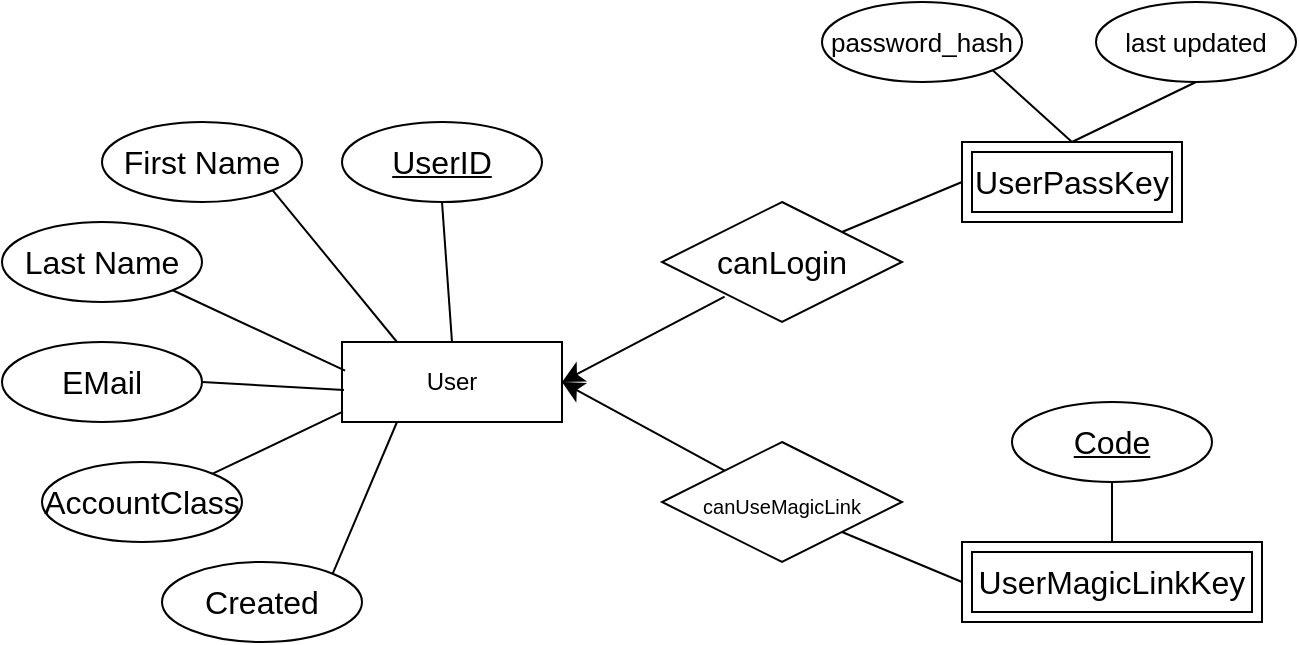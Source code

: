 <mxfile version="20.5.3" type="embed"><diagram name="Seite-1" id="DrD-UzKnuhGf0NxtWh-D"><mxGraphModel dx="1366" dy="752" grid="1" gridSize="10" guides="1" tooltips="1" connect="1" arrows="1" fold="1" page="1" pageScale="1" pageWidth="827" pageHeight="1169" math="0" shadow="0"><root><mxCell id="0"/><mxCell id="1" parent="0"/><mxCell id="XscAAmb412mFf9nTwe-L-1" value="User" style="rounded=0;whiteSpace=wrap;html=1;" parent="1" vertex="1"><mxGeometry x="190" y="280" width="110" height="40" as="geometry"/></mxCell><mxCell id="XscAAmb412mFf9nTwe-L-8" style="edgeStyle=none;curved=1;rounded=0;orthogonalLoop=1;jettySize=auto;html=1;exitX=0.5;exitY=1;exitDx=0;exitDy=0;entryX=0.5;entryY=0;entryDx=0;entryDy=0;fontSize=12;startSize=8;endSize=8;endArrow=none;endFill=0;" parent="1" source="XscAAmb412mFf9nTwe-L-2" target="XscAAmb412mFf9nTwe-L-1" edge="1"><mxGeometry relative="1" as="geometry"/></mxCell><mxCell id="XscAAmb412mFf9nTwe-L-2" value="UserID" style="ellipse;whiteSpace=wrap;html=1;align=center;fontStyle=4;fontSize=16;" parent="1" vertex="1"><mxGeometry x="190" y="170" width="100" height="40" as="geometry"/></mxCell><mxCell id="XscAAmb412mFf9nTwe-L-9" style="edgeStyle=none;curved=1;rounded=0;orthogonalLoop=1;jettySize=auto;html=1;exitX=1;exitY=1;exitDx=0;exitDy=0;entryX=0.25;entryY=0;entryDx=0;entryDy=0;fontSize=12;startSize=8;endSize=8;endArrow=none;endFill=0;" parent="1" source="XscAAmb412mFf9nTwe-L-3" target="XscAAmb412mFf9nTwe-L-1" edge="1"><mxGeometry relative="1" as="geometry"/></mxCell><mxCell id="XscAAmb412mFf9nTwe-L-3" value="First Name" style="ellipse;whiteSpace=wrap;html=1;align=center;fontSize=16;" parent="1" vertex="1"><mxGeometry x="70" y="170" width="100" height="40" as="geometry"/></mxCell><mxCell id="XscAAmb412mFf9nTwe-L-10" style="edgeStyle=none;curved=1;rounded=0;orthogonalLoop=1;jettySize=auto;html=1;exitX=1;exitY=1;exitDx=0;exitDy=0;entryX=0.014;entryY=0.357;entryDx=0;entryDy=0;entryPerimeter=0;fontSize=12;startSize=8;endSize=8;endArrow=none;endFill=0;" parent="1" source="XscAAmb412mFf9nTwe-L-4" target="XscAAmb412mFf9nTwe-L-1" edge="1"><mxGeometry relative="1" as="geometry"/></mxCell><mxCell id="XscAAmb412mFf9nTwe-L-4" value="Last Name" style="ellipse;whiteSpace=wrap;html=1;align=center;fontSize=16;" parent="1" vertex="1"><mxGeometry x="20" y="220" width="100" height="40" as="geometry"/></mxCell><mxCell id="XscAAmb412mFf9nTwe-L-11" style="edgeStyle=none;curved=1;rounded=0;orthogonalLoop=1;jettySize=auto;html=1;exitX=1;exitY=0.5;exitDx=0;exitDy=0;entryX=0.009;entryY=0.6;entryDx=0;entryDy=0;entryPerimeter=0;fontSize=12;startSize=8;endSize=8;endArrow=none;endFill=0;" parent="1" source="XscAAmb412mFf9nTwe-L-5" target="XscAAmb412mFf9nTwe-L-1" edge="1"><mxGeometry relative="1" as="geometry"/></mxCell><mxCell id="XscAAmb412mFf9nTwe-L-5" value="EMail" style="ellipse;whiteSpace=wrap;html=1;align=center;fontSize=16;" parent="1" vertex="1"><mxGeometry x="20" y="280" width="100" height="40" as="geometry"/></mxCell><mxCell id="XscAAmb412mFf9nTwe-L-12" style="edgeStyle=none;curved=1;rounded=0;orthogonalLoop=1;jettySize=auto;html=1;exitX=1;exitY=0;exitDx=0;exitDy=0;entryX=0.004;entryY=0.871;entryDx=0;entryDy=0;entryPerimeter=0;fontSize=12;startSize=8;endSize=8;endArrow=none;endFill=0;" parent="1" source="XscAAmb412mFf9nTwe-L-6" target="XscAAmb412mFf9nTwe-L-1" edge="1"><mxGeometry relative="1" as="geometry"/></mxCell><mxCell id="XscAAmb412mFf9nTwe-L-6" value="AccountClass" style="ellipse;whiteSpace=wrap;html=1;align=center;fontSize=16;" parent="1" vertex="1"><mxGeometry x="40" y="340" width="100" height="40" as="geometry"/></mxCell><mxCell id="XscAAmb412mFf9nTwe-L-13" style="edgeStyle=none;curved=1;rounded=0;orthogonalLoop=1;jettySize=auto;html=1;exitX=1;exitY=0;exitDx=0;exitDy=0;entryX=0.25;entryY=1;entryDx=0;entryDy=0;fontSize=12;startSize=8;endSize=8;endArrow=none;endFill=0;" parent="1" source="XscAAmb412mFf9nTwe-L-7" target="XscAAmb412mFf9nTwe-L-1" edge="1"><mxGeometry relative="1" as="geometry"/></mxCell><mxCell id="XscAAmb412mFf9nTwe-L-7" value="Created" style="ellipse;whiteSpace=wrap;html=1;align=center;fontSize=16;" parent="1" vertex="1"><mxGeometry x="100" y="390" width="100" height="40" as="geometry"/></mxCell><mxCell id="XscAAmb412mFf9nTwe-L-28" style="edgeStyle=none;curved=1;rounded=0;orthogonalLoop=1;jettySize=auto;html=1;exitX=0.5;exitY=0;exitDx=0;exitDy=0;entryX=1;entryY=1;entryDx=0;entryDy=0;fontSize=12;startSize=8;endSize=8;endArrow=none;endFill=0;" parent="1" source="XscAAmb412mFf9nTwe-L-15" target="XscAAmb412mFf9nTwe-L-26" edge="1"><mxGeometry relative="1" as="geometry"/></mxCell><mxCell id="XscAAmb412mFf9nTwe-L-15" value="UserPassKey" style="shape=ext;margin=3;double=1;whiteSpace=wrap;html=1;align=center;fontSize=16;" parent="1" vertex="1"><mxGeometry x="500" y="180" width="110" height="40" as="geometry"/></mxCell><mxCell id="XscAAmb412mFf9nTwe-L-18" style="edgeStyle=none;curved=1;rounded=0;orthogonalLoop=1;jettySize=auto;html=1;exitX=1;exitY=0;exitDx=0;exitDy=0;entryX=0;entryY=0.5;entryDx=0;entryDy=0;fontSize=12;startSize=8;endSize=8;endArrow=none;endFill=0;" parent="1" source="XscAAmb412mFf9nTwe-L-17" target="XscAAmb412mFf9nTwe-L-15" edge="1"><mxGeometry relative="1" as="geometry"/></mxCell><mxCell id="XscAAmb412mFf9nTwe-L-19" style="edgeStyle=none;curved=1;rounded=0;orthogonalLoop=1;jettySize=auto;html=1;exitX=0.261;exitY=0.789;exitDx=0;exitDy=0;entryX=1;entryY=0.5;entryDx=0;entryDy=0;fontSize=12;startSize=8;endSize=8;exitPerimeter=0;" parent="1" source="XscAAmb412mFf9nTwe-L-17" target="XscAAmb412mFf9nTwe-L-1" edge="1"><mxGeometry relative="1" as="geometry"/></mxCell><mxCell id="XscAAmb412mFf9nTwe-L-17" value="canLogin" style="shape=rhombus;perimeter=rhombusPerimeter;whiteSpace=wrap;html=1;align=center;fontSize=16;" parent="1" vertex="1"><mxGeometry x="350" y="210" width="120" height="60" as="geometry"/></mxCell><mxCell id="XscAAmb412mFf9nTwe-L-22" value="UserMagicLinkKey" style="shape=ext;margin=3;double=1;whiteSpace=wrap;html=1;align=center;fontSize=16;" parent="1" vertex="1"><mxGeometry x="500" y="380" width="150" height="40" as="geometry"/></mxCell><mxCell id="XscAAmb412mFf9nTwe-L-23" style="edgeStyle=none;curved=1;rounded=0;orthogonalLoop=1;jettySize=auto;html=1;exitX=1;exitY=1;exitDx=0;exitDy=0;entryX=0;entryY=0.5;entryDx=0;entryDy=0;fontSize=12;startSize=8;endSize=8;endArrow=none;endFill=0;" parent="1" source="XscAAmb412mFf9nTwe-L-25" target="XscAAmb412mFf9nTwe-L-22" edge="1"><mxGeometry relative="1" as="geometry"/></mxCell><mxCell id="XscAAmb412mFf9nTwe-L-24" style="edgeStyle=none;curved=1;rounded=0;orthogonalLoop=1;jettySize=auto;html=1;entryX=1;entryY=0.5;entryDx=0;entryDy=0;fontSize=12;startSize=8;endSize=8;" parent="1" source="XscAAmb412mFf9nTwe-L-25" target="XscAAmb412mFf9nTwe-L-1" edge="1"><mxGeometry relative="1" as="geometry"><mxPoint x="310" y="440" as="targetPoint"/></mxGeometry></mxCell><mxCell id="XscAAmb412mFf9nTwe-L-25" value="&lt;font style=&quot;font-size: 10px;&quot;&gt;canUseMagicLink&lt;/font&gt;" style="shape=rhombus;perimeter=rhombusPerimeter;whiteSpace=wrap;html=1;align=center;fontSize=16;" parent="1" vertex="1"><mxGeometry x="350" y="330" width="120" height="60" as="geometry"/></mxCell><mxCell id="XscAAmb412mFf9nTwe-L-26" value="password_hash" style="ellipse;whiteSpace=wrap;html=1;align=center;fontSize=13;" parent="1" vertex="1"><mxGeometry x="430" y="110" width="100" height="40" as="geometry"/></mxCell><mxCell id="XscAAmb412mFf9nTwe-L-29" style="edgeStyle=none;curved=1;rounded=0;orthogonalLoop=1;jettySize=auto;html=1;exitX=0.5;exitY=1;exitDx=0;exitDy=0;entryX=0.5;entryY=0;entryDx=0;entryDy=0;fontSize=12;startSize=8;endSize=8;endArrow=none;endFill=0;" parent="1" source="XscAAmb412mFf9nTwe-L-27" target="XscAAmb412mFf9nTwe-L-15" edge="1"><mxGeometry relative="1" as="geometry"/></mxCell><mxCell id="XscAAmb412mFf9nTwe-L-27" value="last updated" style="ellipse;whiteSpace=wrap;html=1;align=center;fontSize=13;" parent="1" vertex="1"><mxGeometry x="567" y="110" width="100" height="40" as="geometry"/></mxCell><mxCell id="XscAAmb412mFf9nTwe-L-32" style="edgeStyle=none;curved=1;rounded=0;orthogonalLoop=1;jettySize=auto;html=1;exitX=0.5;exitY=1;exitDx=0;exitDy=0;fontSize=12;startSize=8;endSize=8;endArrow=none;endFill=0;" parent="1" source="XscAAmb412mFf9nTwe-L-31" target="XscAAmb412mFf9nTwe-L-22" edge="1"><mxGeometry relative="1" as="geometry"/></mxCell><mxCell id="XscAAmb412mFf9nTwe-L-31" value="Code" style="ellipse;whiteSpace=wrap;html=1;align=center;fontStyle=4;fontSize=16;" parent="1" vertex="1"><mxGeometry x="525" y="310" width="100" height="40" as="geometry"/></mxCell></root></mxGraphModel></diagram></mxfile>